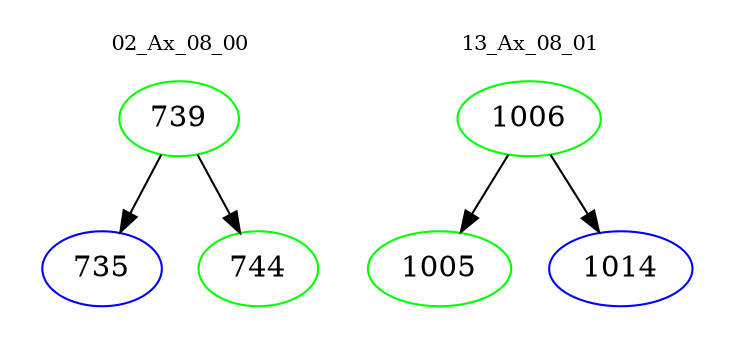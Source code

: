 digraph{
subgraph cluster_0 {
color = white
label = "02_Ax_08_00";
fontsize=10;
T0_739 [label="739", color="green"]
T0_739 -> T0_735 [color="black"]
T0_735 [label="735", color="blue"]
T0_739 -> T0_744 [color="black"]
T0_744 [label="744", color="green"]
}
subgraph cluster_1 {
color = white
label = "13_Ax_08_01";
fontsize=10;
T1_1006 [label="1006", color="green"]
T1_1006 -> T1_1005 [color="black"]
T1_1005 [label="1005", color="green"]
T1_1006 -> T1_1014 [color="black"]
T1_1014 [label="1014", color="blue"]
}
}
